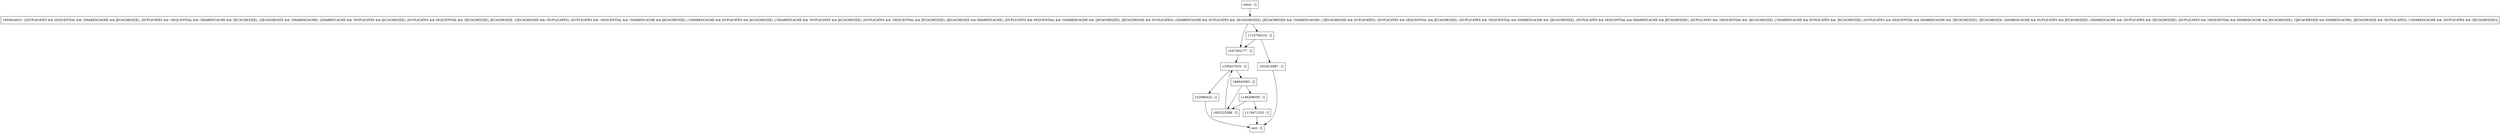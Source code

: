 digraph <init> {
node [shape=record];
1715756310 [label="1715756310 - []"];
1547392177 [label="1547392177 - []"];
1330437635 [label="1330437635 - []"];
1955644933 [label="1955644933 - [(DUPLICATES && SEQUENTIAL && !SHAREDCACHE && JECACHESIZE), (DUPLICATES && !SEQUENTIAL && !SHAREDCACHE && !JECACHESIZE), (!JECACHESIZE && !SHAREDCACHE), (SHAREDCACHE && !DUPLICATES && JECACHESIZE), (DUPLICATES && SEQUENTIAL && !JECACHESIZE), JECACHESIZE, (!JECACHESIZE && !DUPLICATES), (DUPLICATES && !SEQUENTIAL && !SHAREDCACHE && JECACHESIZE), (!SHAREDCACHE && DUPLICATES && JECACHESIZE), (!SHAREDCACHE && !DUPLICATES && JECACHESIZE), (DUPLICATES && !SEQUENTIAL && JECACHESIZE), (JECACHESIZE && SHAREDCACHE), (DUPLICATES && SEQUENTIAL && !SHAREDCACHE && !JECACHESIZE), (JECACHESIZE && DUPLICATES), (SHAREDCACHE && DUPLICATES && !JECACHESIZE), (JECACHESIZE && !SHAREDCACHE), (!JECACHESIZE && DUPLICATES), (DUPLICATES && SEQUENTIAL && JECACHESIZE), (DUPLICATES && !SEQUENTIAL && SHAREDCACHE && !JECACHESIZE), (DUPLICATES && SEQUENTIAL && SHAREDCACHE && JECACHESIZE), (DUPLICATES && !SEQUENTIAL && !JECACHESIZE), (!SHAREDCACHE && DUPLICATES && !JECACHESIZE), (DUPLICATES && SEQUENTIAL && SHAREDCACHE && !JECACHESIZE), !JECACHESIZE, (SHAREDCACHE && DUPLICATES && JECACHESIZE), (SHAREDCACHE && !DUPLICATES && !JECACHESIZE), (DUPLICATES && !SEQUENTIAL && SHAREDCACHE && JECACHESIZE), (!JECACHESIZE && SHAREDCACHE), (JECACHESIZE && !DUPLICATES), (!SHAREDCACHE && !DUPLICATES && !JECACHESIZE)]"];
1115671235 [label="1115671235 - []"];
1833225588 [label="1833225588 - []"];
1025414987 [label="1025414987 - []"];
186942993 [label="186942993 - []"];
entry [label="entry - []"];
exit [label="exit - []"];
1146208059 [label="1146208059 - []"];
222086424 [label="222086424 - []"];
entry;
exit;
1715756310 -> 1547392177;
1715756310 -> 1025414987;
1547392177 -> 1330437635;
1330437635 -> 222086424;
1330437635 -> 186942993;
1955644933 -> 1715756310;
1955644933 -> 1547392177;
1115671235 -> exit;
1833225588 -> 1330437635;
1025414987 -> exit;
186942993 -> 1146208059;
186942993 -> 1833225588;
entry -> 1955644933;
1146208059 -> 1115671235;
1146208059 -> 1833225588;
222086424 -> exit;
}
